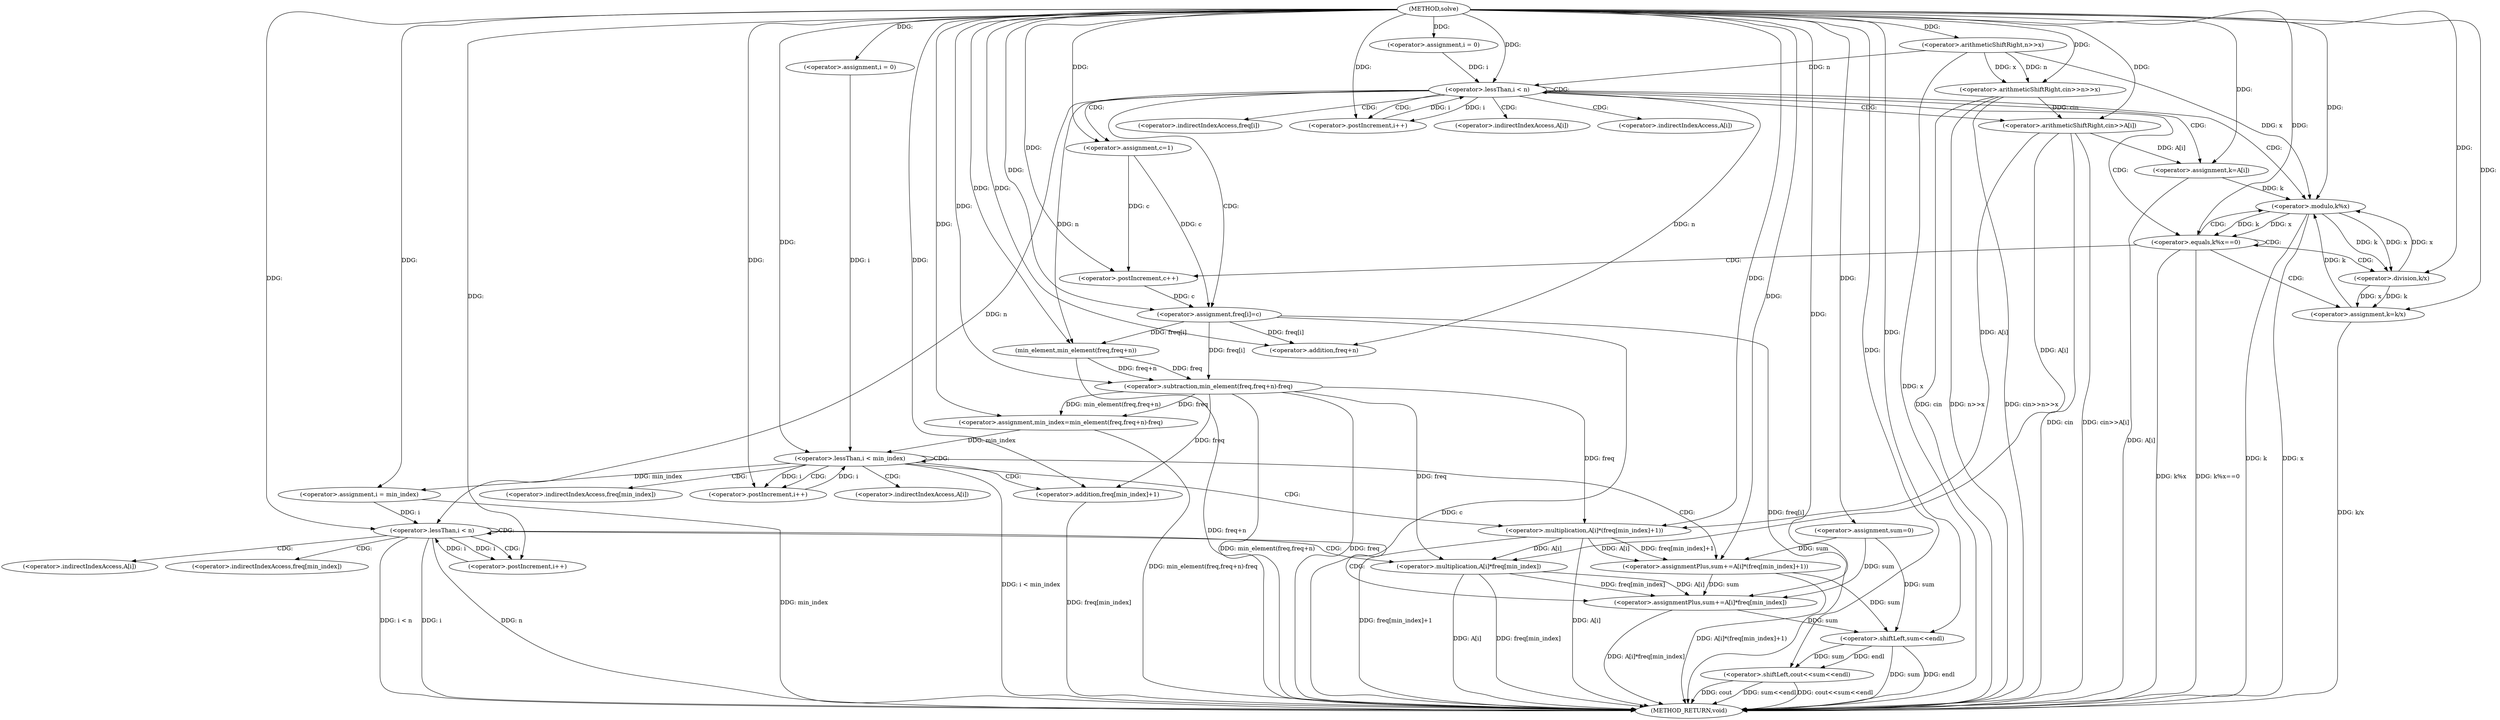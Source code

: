 digraph "solve" {  
"1000101" [label = "(METHOD,solve)" ]
"1000218" [label = "(METHOD_RETURN,void)" ]
"1000105" [label = "(<operator>.arithmeticShiftRight,cin>>n>>x)" ]
"1000158" [label = "(<operator>.assignment,min_index=min_element(freq,freq+n)-freq)" ]
"1000168" [label = "(<operator>.assignment,sum=0)" ]
"1000213" [label = "(<operator>.shiftLeft,cout<<sum<<endl)" ]
"1000114" [label = "(<operator>.assignment,i = 0)" ]
"1000117" [label = "(<operator>.lessThan,i < n)" ]
"1000120" [label = "(<operator>.postIncrement,i++)" ]
"1000173" [label = "(<operator>.assignment,i = 0)" ]
"1000176" [label = "(<operator>.lessThan,i < min_index)" ]
"1000179" [label = "(<operator>.postIncrement,i++)" ]
"1000195" [label = "(<operator>.assignment,i = min_index)" ]
"1000198" [label = "(<operator>.lessThan,i < n)" ]
"1000201" [label = "(<operator>.postIncrement,i++)" ]
"1000107" [label = "(<operator>.arithmeticShiftRight,n>>x)" ]
"1000123" [label = "(<operator>.arithmeticShiftRight,cin>>A[i])" ]
"1000129" [label = "(<operator>.assignment,k=A[i])" ]
"1000135" [label = "(<operator>.assignment,c=1)" ]
"1000152" [label = "(<operator>.assignment,freq[i]=c)" ]
"1000160" [label = "(<operator>.subtraction,min_element(freq,freq+n)-freq)" ]
"1000182" [label = "(<operator>.assignmentPlus,sum+=A[i]*(freq[min_index]+1))" ]
"1000204" [label = "(<operator>.assignmentPlus,sum+=A[i]*freq[min_index])" ]
"1000215" [label = "(<operator>.shiftLeft,sum<<endl)" ]
"1000139" [label = "(<operator>.equals,k%x==0)" ]
"1000161" [label = "(min_element,min_element(freq,freq+n))" ]
"1000145" [label = "(<operator>.postIncrement,c++)" ]
"1000147" [label = "(<operator>.assignment,k=k/x)" ]
"1000163" [label = "(<operator>.addition,freq+n)" ]
"1000184" [label = "(<operator>.multiplication,A[i]*(freq[min_index]+1))" ]
"1000206" [label = "(<operator>.multiplication,A[i]*freq[min_index])" ]
"1000140" [label = "(<operator>.modulo,k%x)" ]
"1000188" [label = "(<operator>.addition,freq[min_index]+1)" ]
"1000149" [label = "(<operator>.division,k/x)" ]
"1000125" [label = "(<operator>.indirectIndexAccess,A[i])" ]
"1000131" [label = "(<operator>.indirectIndexAccess,A[i])" ]
"1000153" [label = "(<operator>.indirectIndexAccess,freq[i])" ]
"1000185" [label = "(<operator>.indirectIndexAccess,A[i])" ]
"1000207" [label = "(<operator>.indirectIndexAccess,A[i])" ]
"1000210" [label = "(<operator>.indirectIndexAccess,freq[min_index])" ]
"1000189" [label = "(<operator>.indirectIndexAccess,freq[min_index])" ]
  "1000105" -> "1000218"  [ label = "DDG: cin"] 
  "1000107" -> "1000218"  [ label = "DDG: x"] 
  "1000105" -> "1000218"  [ label = "DDG: n>>x"] 
  "1000105" -> "1000218"  [ label = "DDG: cin>>n>>x"] 
  "1000161" -> "1000218"  [ label = "DDG: freq+n"] 
  "1000160" -> "1000218"  [ label = "DDG: min_element(freq,freq+n)"] 
  "1000160" -> "1000218"  [ label = "DDG: freq"] 
  "1000158" -> "1000218"  [ label = "DDG: min_element(freq,freq+n)-freq"] 
  "1000176" -> "1000218"  [ label = "DDG: i < min_index"] 
  "1000195" -> "1000218"  [ label = "DDG: min_index"] 
  "1000198" -> "1000218"  [ label = "DDG: i"] 
  "1000198" -> "1000218"  [ label = "DDG: n"] 
  "1000198" -> "1000218"  [ label = "DDG: i < n"] 
  "1000215" -> "1000218"  [ label = "DDG: sum"] 
  "1000213" -> "1000218"  [ label = "DDG: sum<<endl"] 
  "1000213" -> "1000218"  [ label = "DDG: cout<<sum<<endl"] 
  "1000206" -> "1000218"  [ label = "DDG: A[i]"] 
  "1000206" -> "1000218"  [ label = "DDG: freq[min_index]"] 
  "1000204" -> "1000218"  [ label = "DDG: A[i]*freq[min_index]"] 
  "1000184" -> "1000218"  [ label = "DDG: A[i]"] 
  "1000188" -> "1000218"  [ label = "DDG: freq[min_index]"] 
  "1000184" -> "1000218"  [ label = "DDG: freq[min_index]+1"] 
  "1000182" -> "1000218"  [ label = "DDG: A[i]*(freq[min_index]+1)"] 
  "1000123" -> "1000218"  [ label = "DDG: cin"] 
  "1000123" -> "1000218"  [ label = "DDG: cin>>A[i]"] 
  "1000129" -> "1000218"  [ label = "DDG: A[i]"] 
  "1000140" -> "1000218"  [ label = "DDG: k"] 
  "1000140" -> "1000218"  [ label = "DDG: x"] 
  "1000139" -> "1000218"  [ label = "DDG: k%x"] 
  "1000139" -> "1000218"  [ label = "DDG: k%x==0"] 
  "1000152" -> "1000218"  [ label = "DDG: freq[i]"] 
  "1000152" -> "1000218"  [ label = "DDG: c"] 
  "1000147" -> "1000218"  [ label = "DDG: k/x"] 
  "1000213" -> "1000218"  [ label = "DDG: cout"] 
  "1000215" -> "1000218"  [ label = "DDG: endl"] 
  "1000160" -> "1000158"  [ label = "DDG: min_element(freq,freq+n)"] 
  "1000160" -> "1000158"  [ label = "DDG: freq"] 
  "1000101" -> "1000168"  [ label = "DDG: "] 
  "1000101" -> "1000105"  [ label = "DDG: "] 
  "1000107" -> "1000105"  [ label = "DDG: x"] 
  "1000107" -> "1000105"  [ label = "DDG: n"] 
  "1000101" -> "1000114"  [ label = "DDG: "] 
  "1000101" -> "1000158"  [ label = "DDG: "] 
  "1000101" -> "1000173"  [ label = "DDG: "] 
  "1000176" -> "1000195"  [ label = "DDG: min_index"] 
  "1000101" -> "1000195"  [ label = "DDG: "] 
  "1000101" -> "1000213"  [ label = "DDG: "] 
  "1000215" -> "1000213"  [ label = "DDG: sum"] 
  "1000215" -> "1000213"  [ label = "DDG: endl"] 
  "1000101" -> "1000107"  [ label = "DDG: "] 
  "1000114" -> "1000117"  [ label = "DDG: i"] 
  "1000120" -> "1000117"  [ label = "DDG: i"] 
  "1000101" -> "1000117"  [ label = "DDG: "] 
  "1000107" -> "1000117"  [ label = "DDG: n"] 
  "1000117" -> "1000120"  [ label = "DDG: i"] 
  "1000101" -> "1000120"  [ label = "DDG: "] 
  "1000123" -> "1000129"  [ label = "DDG: A[i]"] 
  "1000101" -> "1000135"  [ label = "DDG: "] 
  "1000135" -> "1000152"  [ label = "DDG: c"] 
  "1000145" -> "1000152"  [ label = "DDG: c"] 
  "1000101" -> "1000152"  [ label = "DDG: "] 
  "1000161" -> "1000160"  [ label = "DDG: freq+n"] 
  "1000161" -> "1000160"  [ label = "DDG: freq"] 
  "1000152" -> "1000160"  [ label = "DDG: freq[i]"] 
  "1000101" -> "1000160"  [ label = "DDG: "] 
  "1000173" -> "1000176"  [ label = "DDG: i"] 
  "1000179" -> "1000176"  [ label = "DDG: i"] 
  "1000101" -> "1000176"  [ label = "DDG: "] 
  "1000158" -> "1000176"  [ label = "DDG: min_index"] 
  "1000176" -> "1000179"  [ label = "DDG: i"] 
  "1000101" -> "1000179"  [ label = "DDG: "] 
  "1000184" -> "1000182"  [ label = "DDG: freq[min_index]+1"] 
  "1000184" -> "1000182"  [ label = "DDG: A[i]"] 
  "1000195" -> "1000198"  [ label = "DDG: i"] 
  "1000201" -> "1000198"  [ label = "DDG: i"] 
  "1000101" -> "1000198"  [ label = "DDG: "] 
  "1000117" -> "1000198"  [ label = "DDG: n"] 
  "1000198" -> "1000201"  [ label = "DDG: i"] 
  "1000101" -> "1000201"  [ label = "DDG: "] 
  "1000206" -> "1000204"  [ label = "DDG: freq[min_index]"] 
  "1000206" -> "1000204"  [ label = "DDG: A[i]"] 
  "1000168" -> "1000215"  [ label = "DDG: sum"] 
  "1000204" -> "1000215"  [ label = "DDG: sum"] 
  "1000182" -> "1000215"  [ label = "DDG: sum"] 
  "1000101" -> "1000215"  [ label = "DDG: "] 
  "1000105" -> "1000123"  [ label = "DDG: cin"] 
  "1000101" -> "1000123"  [ label = "DDG: "] 
  "1000101" -> "1000129"  [ label = "DDG: "] 
  "1000152" -> "1000161"  [ label = "DDG: freq[i]"] 
  "1000101" -> "1000161"  [ label = "DDG: "] 
  "1000117" -> "1000161"  [ label = "DDG: n"] 
  "1000168" -> "1000182"  [ label = "DDG: sum"] 
  "1000101" -> "1000182"  [ label = "DDG: "] 
  "1000168" -> "1000204"  [ label = "DDG: sum"] 
  "1000182" -> "1000204"  [ label = "DDG: sum"] 
  "1000101" -> "1000204"  [ label = "DDG: "] 
  "1000140" -> "1000139"  [ label = "DDG: x"] 
  "1000140" -> "1000139"  [ label = "DDG: k"] 
  "1000101" -> "1000139"  [ label = "DDG: "] 
  "1000149" -> "1000147"  [ label = "DDG: x"] 
  "1000149" -> "1000147"  [ label = "DDG: k"] 
  "1000152" -> "1000163"  [ label = "DDG: freq[i]"] 
  "1000101" -> "1000163"  [ label = "DDG: "] 
  "1000117" -> "1000163"  [ label = "DDG: n"] 
  "1000123" -> "1000184"  [ label = "DDG: A[i]"] 
  "1000101" -> "1000184"  [ label = "DDG: "] 
  "1000160" -> "1000184"  [ label = "DDG: freq"] 
  "1000184" -> "1000206"  [ label = "DDG: A[i]"] 
  "1000123" -> "1000206"  [ label = "DDG: A[i]"] 
  "1000160" -> "1000206"  [ label = "DDG: freq"] 
  "1000129" -> "1000140"  [ label = "DDG: k"] 
  "1000147" -> "1000140"  [ label = "DDG: k"] 
  "1000101" -> "1000140"  [ label = "DDG: "] 
  "1000107" -> "1000140"  [ label = "DDG: x"] 
  "1000149" -> "1000140"  [ label = "DDG: x"] 
  "1000135" -> "1000145"  [ label = "DDG: c"] 
  "1000101" -> "1000145"  [ label = "DDG: "] 
  "1000101" -> "1000147"  [ label = "DDG: "] 
  "1000160" -> "1000188"  [ label = "DDG: freq"] 
  "1000101" -> "1000188"  [ label = "DDG: "] 
  "1000140" -> "1000149"  [ label = "DDG: k"] 
  "1000101" -> "1000149"  [ label = "DDG: "] 
  "1000140" -> "1000149"  [ label = "DDG: x"] 
  "1000117" -> "1000125"  [ label = "CDG: "] 
  "1000117" -> "1000153"  [ label = "CDG: "] 
  "1000117" -> "1000117"  [ label = "CDG: "] 
  "1000117" -> "1000152"  [ label = "CDG: "] 
  "1000117" -> "1000139"  [ label = "CDG: "] 
  "1000117" -> "1000135"  [ label = "CDG: "] 
  "1000117" -> "1000131"  [ label = "CDG: "] 
  "1000117" -> "1000120"  [ label = "CDG: "] 
  "1000117" -> "1000129"  [ label = "CDG: "] 
  "1000117" -> "1000123"  [ label = "CDG: "] 
  "1000117" -> "1000140"  [ label = "CDG: "] 
  "1000176" -> "1000182"  [ label = "CDG: "] 
  "1000176" -> "1000189"  [ label = "CDG: "] 
  "1000176" -> "1000188"  [ label = "CDG: "] 
  "1000176" -> "1000179"  [ label = "CDG: "] 
  "1000176" -> "1000184"  [ label = "CDG: "] 
  "1000176" -> "1000176"  [ label = "CDG: "] 
  "1000176" -> "1000185"  [ label = "CDG: "] 
  "1000198" -> "1000204"  [ label = "CDG: "] 
  "1000198" -> "1000210"  [ label = "CDG: "] 
  "1000198" -> "1000207"  [ label = "CDG: "] 
  "1000198" -> "1000206"  [ label = "CDG: "] 
  "1000198" -> "1000201"  [ label = "CDG: "] 
  "1000198" -> "1000198"  [ label = "CDG: "] 
  "1000139" -> "1000139"  [ label = "CDG: "] 
  "1000139" -> "1000149"  [ label = "CDG: "] 
  "1000139" -> "1000147"  [ label = "CDG: "] 
  "1000139" -> "1000145"  [ label = "CDG: "] 
  "1000139" -> "1000140"  [ label = "CDG: "] 
}
